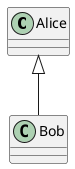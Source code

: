 {
  "sha1": "csop9tfsh98oabqusck8uezncsjchr5",
  "insertion": {
    "when": "2024-06-01T09:03:01.996Z",
    "user": "plantuml@gmail.com"
  }
}
@startuml
skinparam classFontName Impact
'skinparam classFontName Wide Latin

Alice <|-- Bob
@enduml
